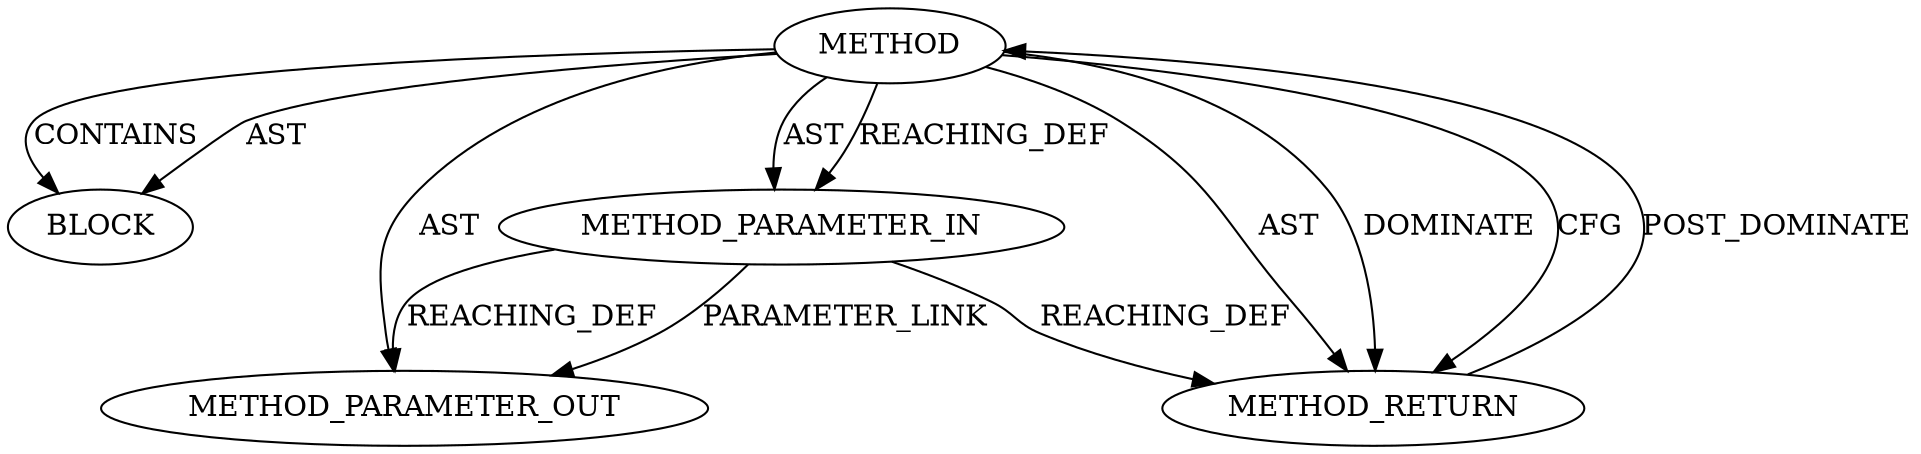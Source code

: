 digraph {
  20707 [label=BLOCK ORDER=1 ARGUMENT_INDEX=1 CODE="<empty>" TYPE_FULL_NAME="ANY"]
  22283 [label=METHOD_PARAMETER_OUT ORDER=1 CODE="p1" IS_VARIADIC=false TYPE_FULL_NAME="ANY" EVALUATION_STRATEGY="BY_VALUE" INDEX=1 NAME="p1"]
  20705 [label=METHOD AST_PARENT_TYPE="NAMESPACE_BLOCK" AST_PARENT_FULL_NAME="<global>" ORDER=0 CODE="<empty>" FULL_NAME="tls_sw_ctx_tx" IS_EXTERNAL=true FILENAME="<empty>" SIGNATURE="" NAME="tls_sw_ctx_tx"]
  20706 [label=METHOD_PARAMETER_IN ORDER=1 CODE="p1" IS_VARIADIC=false TYPE_FULL_NAME="ANY" EVALUATION_STRATEGY="BY_VALUE" INDEX=1 NAME="p1"]
  20708 [label=METHOD_RETURN ORDER=2 CODE="RET" TYPE_FULL_NAME="ANY" EVALUATION_STRATEGY="BY_VALUE"]
  20705 -> 20708 [label=AST ]
  20705 -> 20706 [label=AST ]
  20705 -> 20707 [label=CONTAINS ]
  20705 -> 20708 [label=DOMINATE ]
  20705 -> 20707 [label=AST ]
  20705 -> 20708 [label=CFG ]
  20706 -> 22283 [label=REACHING_DEF VARIABLE="p1"]
  20705 -> 20706 [label=REACHING_DEF VARIABLE=""]
  20705 -> 22283 [label=AST ]
  20706 -> 20708 [label=REACHING_DEF VARIABLE="p1"]
  20708 -> 20705 [label=POST_DOMINATE ]
  20706 -> 22283 [label=PARAMETER_LINK ]
}
